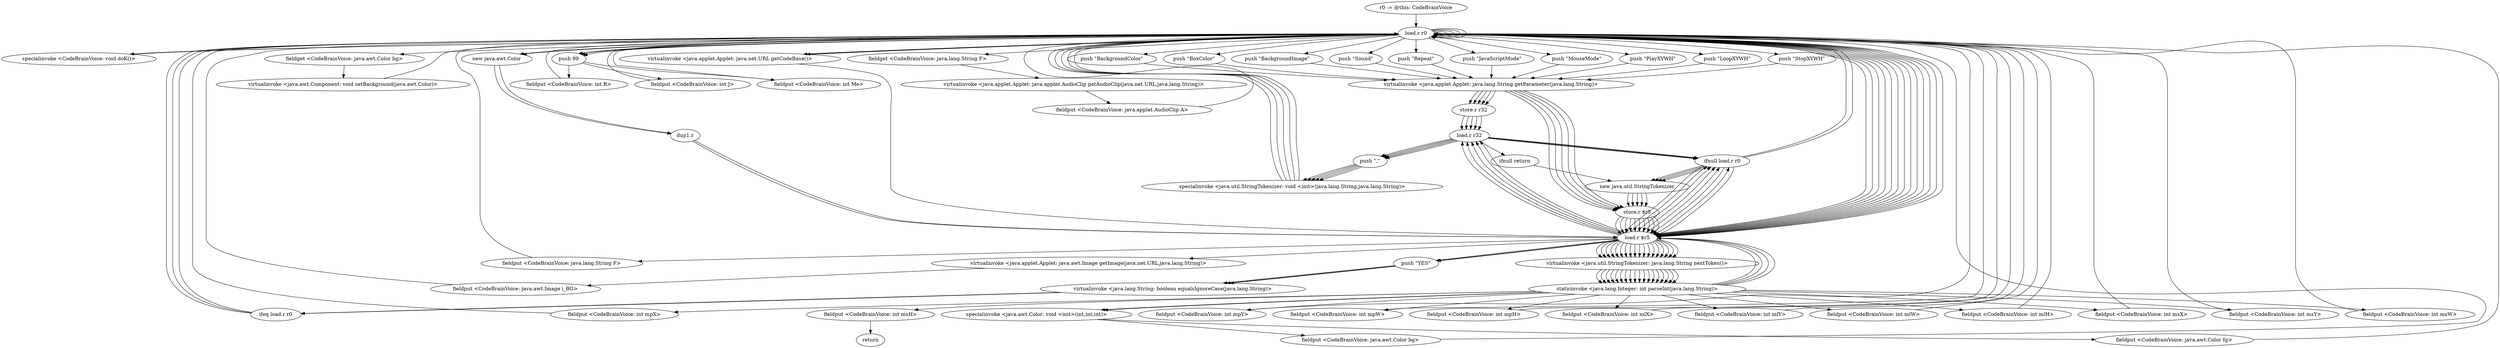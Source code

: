 digraph "" {
    "r0 := @this: CodeBrainVoice"
    "load.r r0"
    "r0 := @this: CodeBrainVoice"->"load.r r0";
    "specialinvoke <CodeBrainVoice: void doK()>"
    "load.r r0"->"specialinvoke <CodeBrainVoice: void doK()>";
    "specialinvoke <CodeBrainVoice: void doK()>"->"load.r r0";
    "push \"BackgroundColor\""
    "load.r r0"->"push \"BackgroundColor\"";
    "virtualinvoke <java.applet.Applet: java.lang.String getParameter(java.lang.String)>"
    "push \"BackgroundColor\""->"virtualinvoke <java.applet.Applet: java.lang.String getParameter(java.lang.String)>";
    "store.r r32"
    "virtualinvoke <java.applet.Applet: java.lang.String getParameter(java.lang.String)>"->"store.r r32";
    "load.r r32"
    "store.r r32"->"load.r r32";
    "ifnull load.r r0"
    "load.r r32"->"ifnull load.r r0";
    "new java.util.StringTokenizer"
    "ifnull load.r r0"->"new java.util.StringTokenizer";
    "store.r $r5"
    "new java.util.StringTokenizer"->"store.r $r5";
    "load.r $r5"
    "store.r $r5"->"load.r $r5";
    "load.r $r5"->"load.r r32";
    "push \",\""
    "load.r r32"->"push \",\"";
    "specialinvoke <java.util.StringTokenizer: void <init>(java.lang.String,java.lang.String)>"
    "push \",\""->"specialinvoke <java.util.StringTokenizer: void <init>(java.lang.String,java.lang.String)>";
    "specialinvoke <java.util.StringTokenizer: void <init>(java.lang.String,java.lang.String)>"->"load.r r0";
    "new java.awt.Color"
    "load.r r0"->"new java.awt.Color";
    "dup1.r"
    "new java.awt.Color"->"dup1.r";
    "dup1.r"->"load.r $r5";
    "virtualinvoke <java.util.StringTokenizer: java.lang.String nextToken()>"
    "load.r $r5"->"virtualinvoke <java.util.StringTokenizer: java.lang.String nextToken()>";
    "staticinvoke <java.lang.Integer: int parseInt(java.lang.String)>"
    "virtualinvoke <java.util.StringTokenizer: java.lang.String nextToken()>"->"staticinvoke <java.lang.Integer: int parseInt(java.lang.String)>";
    "staticinvoke <java.lang.Integer: int parseInt(java.lang.String)>"->"load.r $r5";
    "load.r $r5"->"virtualinvoke <java.util.StringTokenizer: java.lang.String nextToken()>";
    "virtualinvoke <java.util.StringTokenizer: java.lang.String nextToken()>"->"staticinvoke <java.lang.Integer: int parseInt(java.lang.String)>";
    "staticinvoke <java.lang.Integer: int parseInt(java.lang.String)>"->"load.r $r5";
    "load.r $r5"->"virtualinvoke <java.util.StringTokenizer: java.lang.String nextToken()>";
    "virtualinvoke <java.util.StringTokenizer: java.lang.String nextToken()>"->"staticinvoke <java.lang.Integer: int parseInt(java.lang.String)>";
    "specialinvoke <java.awt.Color: void <init>(int,int,int)>"
    "staticinvoke <java.lang.Integer: int parseInt(java.lang.String)>"->"specialinvoke <java.awt.Color: void <init>(int,int,int)>";
    "fieldput <CodeBrainVoice: java.awt.Color bg>"
    "specialinvoke <java.awt.Color: void <init>(int,int,int)>"->"fieldput <CodeBrainVoice: java.awt.Color bg>";
    "fieldput <CodeBrainVoice: java.awt.Color bg>"->"load.r r0";
    "load.r r0"->"load.r r0";
    "fieldget <CodeBrainVoice: java.awt.Color bg>"
    "load.r r0"->"fieldget <CodeBrainVoice: java.awt.Color bg>";
    "virtualinvoke <java.awt.Component: void setBackground(java.awt.Color)>"
    "fieldget <CodeBrainVoice: java.awt.Color bg>"->"virtualinvoke <java.awt.Component: void setBackground(java.awt.Color)>";
    "virtualinvoke <java.awt.Component: void setBackground(java.awt.Color)>"->"load.r r0";
    "push \"BoxColor\""
    "load.r r0"->"push \"BoxColor\"";
    "push \"BoxColor\""->"virtualinvoke <java.applet.Applet: java.lang.String getParameter(java.lang.String)>";
    "virtualinvoke <java.applet.Applet: java.lang.String getParameter(java.lang.String)>"->"store.r r32";
    "store.r r32"->"load.r r32";
    "load.r r32"->"ifnull load.r r0";
    "ifnull load.r r0"->"new java.util.StringTokenizer";
    "new java.util.StringTokenizer"->"store.r $r5";
    "store.r $r5"->"load.r $r5";
    "load.r $r5"->"load.r r32";
    "load.r r32"->"push \",\"";
    "push \",\""->"specialinvoke <java.util.StringTokenizer: void <init>(java.lang.String,java.lang.String)>";
    "specialinvoke <java.util.StringTokenizer: void <init>(java.lang.String,java.lang.String)>"->"load.r r0";
    "load.r r0"->"new java.awt.Color";
    "new java.awt.Color"->"dup1.r";
    "dup1.r"->"load.r $r5";
    "load.r $r5"->"virtualinvoke <java.util.StringTokenizer: java.lang.String nextToken()>";
    "virtualinvoke <java.util.StringTokenizer: java.lang.String nextToken()>"->"staticinvoke <java.lang.Integer: int parseInt(java.lang.String)>";
    "staticinvoke <java.lang.Integer: int parseInt(java.lang.String)>"->"load.r $r5";
    "load.r $r5"->"virtualinvoke <java.util.StringTokenizer: java.lang.String nextToken()>";
    "virtualinvoke <java.util.StringTokenizer: java.lang.String nextToken()>"->"staticinvoke <java.lang.Integer: int parseInt(java.lang.String)>";
    "staticinvoke <java.lang.Integer: int parseInt(java.lang.String)>"->"load.r $r5";
    "load.r $r5"->"virtualinvoke <java.util.StringTokenizer: java.lang.String nextToken()>";
    "virtualinvoke <java.util.StringTokenizer: java.lang.String nextToken()>"->"staticinvoke <java.lang.Integer: int parseInt(java.lang.String)>";
    "staticinvoke <java.lang.Integer: int parseInt(java.lang.String)>"->"specialinvoke <java.awt.Color: void <init>(int,int,int)>";
    "fieldput <CodeBrainVoice: java.awt.Color fg>"
    "specialinvoke <java.awt.Color: void <init>(int,int,int)>"->"fieldput <CodeBrainVoice: java.awt.Color fg>";
    "fieldput <CodeBrainVoice: java.awt.Color fg>"->"load.r r0";
    "push \"BackgroundImage\""
    "load.r r0"->"push \"BackgroundImage\"";
    "push \"BackgroundImage\""->"virtualinvoke <java.applet.Applet: java.lang.String getParameter(java.lang.String)>";
    "virtualinvoke <java.applet.Applet: java.lang.String getParameter(java.lang.String)>"->"store.r $r5";
    "store.r $r5"->"load.r $r5";
    "load.r $r5"->"ifnull load.r r0";
    "ifnull load.r r0"->"load.r r0";
    "load.r r0"->"load.r r0";
    "load.r r0"->"load.r r0";
    "virtualinvoke <java.applet.Applet: java.net.URL getCodeBase()>"
    "load.r r0"->"virtualinvoke <java.applet.Applet: java.net.URL getCodeBase()>";
    "virtualinvoke <java.applet.Applet: java.net.URL getCodeBase()>"->"load.r $r5";
    "virtualinvoke <java.applet.Applet: java.awt.Image getImage(java.net.URL,java.lang.String)>"
    "load.r $r5"->"virtualinvoke <java.applet.Applet: java.awt.Image getImage(java.net.URL,java.lang.String)>";
    "fieldput <CodeBrainVoice: java.awt.Image i_BG>"
    "virtualinvoke <java.applet.Applet: java.awt.Image getImage(java.net.URL,java.lang.String)>"->"fieldput <CodeBrainVoice: java.awt.Image i_BG>";
    "fieldput <CodeBrainVoice: java.awt.Image i_BG>"->"load.r r0";
    "push \"Sound\""
    "load.r r0"->"push \"Sound\"";
    "push \"Sound\""->"virtualinvoke <java.applet.Applet: java.lang.String getParameter(java.lang.String)>";
    "virtualinvoke <java.applet.Applet: java.lang.String getParameter(java.lang.String)>"->"store.r $r5";
    "store.r $r5"->"load.r $r5";
    "load.r $r5"->"ifnull load.r r0";
    "ifnull load.r r0"->"load.r r0";
    "load.r r0"->"load.r $r5";
    "fieldput <CodeBrainVoice: java.lang.String F>"
    "load.r $r5"->"fieldput <CodeBrainVoice: java.lang.String F>";
    "fieldput <CodeBrainVoice: java.lang.String F>"->"load.r r0";
    "load.r r0"->"load.r r0";
    "load.r r0"->"load.r r0";
    "load.r r0"->"virtualinvoke <java.applet.Applet: java.net.URL getCodeBase()>";
    "virtualinvoke <java.applet.Applet: java.net.URL getCodeBase()>"->"load.r r0";
    "fieldget <CodeBrainVoice: java.lang.String F>"
    "load.r r0"->"fieldget <CodeBrainVoice: java.lang.String F>";
    "virtualinvoke <java.applet.Applet: java.applet.AudioClip getAudioClip(java.net.URL,java.lang.String)>"
    "fieldget <CodeBrainVoice: java.lang.String F>"->"virtualinvoke <java.applet.Applet: java.applet.AudioClip getAudioClip(java.net.URL,java.lang.String)>";
    "fieldput <CodeBrainVoice: java.applet.AudioClip A>"
    "virtualinvoke <java.applet.Applet: java.applet.AudioClip getAudioClip(java.net.URL,java.lang.String)>"->"fieldput <CodeBrainVoice: java.applet.AudioClip A>";
    "fieldput <CodeBrainVoice: java.applet.AudioClip A>"->"load.r r0";
    "push \"Repeat\""
    "load.r r0"->"push \"Repeat\"";
    "push \"Repeat\""->"virtualinvoke <java.applet.Applet: java.lang.String getParameter(java.lang.String)>";
    "virtualinvoke <java.applet.Applet: java.lang.String getParameter(java.lang.String)>"->"store.r $r5";
    "store.r $r5"->"load.r $r5";
    "load.r $r5"->"ifnull load.r r0";
    "ifnull load.r r0"->"load.r $r5";
    "push \"YES\""
    "load.r $r5"->"push \"YES\"";
    "virtualinvoke <java.lang.String: boolean equalsIgnoreCase(java.lang.String)>"
    "push \"YES\""->"virtualinvoke <java.lang.String: boolean equalsIgnoreCase(java.lang.String)>";
    "ifeq load.r r0"
    "virtualinvoke <java.lang.String: boolean equalsIgnoreCase(java.lang.String)>"->"ifeq load.r r0";
    "ifeq load.r r0"->"load.r r0";
    "push 99"
    "load.r r0"->"push 99";
    "fieldput <CodeBrainVoice: int R>"
    "push 99"->"fieldput <CodeBrainVoice: int R>";
    "fieldput <CodeBrainVoice: int R>"->"load.r r0";
    "push \"JavaScriptMode\""
    "load.r r0"->"push \"JavaScriptMode\"";
    "push \"JavaScriptMode\""->"virtualinvoke <java.applet.Applet: java.lang.String getParameter(java.lang.String)>";
    "virtualinvoke <java.applet.Applet: java.lang.String getParameter(java.lang.String)>"->"store.r $r5";
    "store.r $r5"->"load.r $r5";
    "load.r $r5"->"ifnull load.r r0";
    "ifnull load.r r0"->"load.r $r5";
    "load.r $r5"->"push \"YES\"";
    "push \"YES\""->"virtualinvoke <java.lang.String: boolean equalsIgnoreCase(java.lang.String)>";
    "virtualinvoke <java.lang.String: boolean equalsIgnoreCase(java.lang.String)>"->"ifeq load.r r0";
    "ifeq load.r r0"->"load.r r0";
    "load.r r0"->"push 99";
    "fieldput <CodeBrainVoice: int J>"
    "push 99"->"fieldput <CodeBrainVoice: int J>";
    "fieldput <CodeBrainVoice: int J>"->"load.r r0";
    "push \"MouseMode\""
    "load.r r0"->"push \"MouseMode\"";
    "push \"MouseMode\""->"virtualinvoke <java.applet.Applet: java.lang.String getParameter(java.lang.String)>";
    "virtualinvoke <java.applet.Applet: java.lang.String getParameter(java.lang.String)>"->"store.r $r5";
    "store.r $r5"->"load.r $r5";
    "load.r $r5"->"ifnull load.r r0";
    "ifnull load.r r0"->"load.r $r5";
    "load.r $r5"->"push \"YES\"";
    "push \"YES\""->"virtualinvoke <java.lang.String: boolean equalsIgnoreCase(java.lang.String)>";
    "virtualinvoke <java.lang.String: boolean equalsIgnoreCase(java.lang.String)>"->"ifeq load.r r0";
    "ifeq load.r r0"->"load.r r0";
    "load.r r0"->"push 99";
    "fieldput <CodeBrainVoice: int Me>"
    "push 99"->"fieldput <CodeBrainVoice: int Me>";
    "fieldput <CodeBrainVoice: int Me>"->"load.r r0";
    "push \"PlayXYWH\""
    "load.r r0"->"push \"PlayXYWH\"";
    "push \"PlayXYWH\""->"virtualinvoke <java.applet.Applet: java.lang.String getParameter(java.lang.String)>";
    "virtualinvoke <java.applet.Applet: java.lang.String getParameter(java.lang.String)>"->"store.r r32";
    "store.r r32"->"load.r r32";
    "load.r r32"->"ifnull load.r r0";
    "ifnull load.r r0"->"new java.util.StringTokenizer";
    "new java.util.StringTokenizer"->"store.r $r5";
    "store.r $r5"->"load.r $r5";
    "load.r $r5"->"load.r r32";
    "load.r r32"->"push \",\"";
    "push \",\""->"specialinvoke <java.util.StringTokenizer: void <init>(java.lang.String,java.lang.String)>";
    "specialinvoke <java.util.StringTokenizer: void <init>(java.lang.String,java.lang.String)>"->"load.r r0";
    "load.r r0"->"load.r $r5";
    "load.r $r5"->"virtualinvoke <java.util.StringTokenizer: java.lang.String nextToken()>";
    "virtualinvoke <java.util.StringTokenizer: java.lang.String nextToken()>"->"staticinvoke <java.lang.Integer: int parseInt(java.lang.String)>";
    "fieldput <CodeBrainVoice: int mpX>"
    "staticinvoke <java.lang.Integer: int parseInt(java.lang.String)>"->"fieldput <CodeBrainVoice: int mpX>";
    "fieldput <CodeBrainVoice: int mpX>"->"load.r r0";
    "load.r r0"->"load.r $r5";
    "load.r $r5"->"virtualinvoke <java.util.StringTokenizer: java.lang.String nextToken()>";
    "virtualinvoke <java.util.StringTokenizer: java.lang.String nextToken()>"->"staticinvoke <java.lang.Integer: int parseInt(java.lang.String)>";
    "fieldput <CodeBrainVoice: int mpY>"
    "staticinvoke <java.lang.Integer: int parseInt(java.lang.String)>"->"fieldput <CodeBrainVoice: int mpY>";
    "fieldput <CodeBrainVoice: int mpY>"->"load.r r0";
    "load.r r0"->"load.r $r5";
    "load.r $r5"->"virtualinvoke <java.util.StringTokenizer: java.lang.String nextToken()>";
    "virtualinvoke <java.util.StringTokenizer: java.lang.String nextToken()>"->"staticinvoke <java.lang.Integer: int parseInt(java.lang.String)>";
    "fieldput <CodeBrainVoice: int mpW>"
    "staticinvoke <java.lang.Integer: int parseInt(java.lang.String)>"->"fieldput <CodeBrainVoice: int mpW>";
    "fieldput <CodeBrainVoice: int mpW>"->"load.r r0";
    "load.r r0"->"load.r $r5";
    "load.r $r5"->"virtualinvoke <java.util.StringTokenizer: java.lang.String nextToken()>";
    "virtualinvoke <java.util.StringTokenizer: java.lang.String nextToken()>"->"staticinvoke <java.lang.Integer: int parseInt(java.lang.String)>";
    "fieldput <CodeBrainVoice: int mpH>"
    "staticinvoke <java.lang.Integer: int parseInt(java.lang.String)>"->"fieldput <CodeBrainVoice: int mpH>";
    "fieldput <CodeBrainVoice: int mpH>"->"load.r r0";
    "push \"LoopXYWH\""
    "load.r r0"->"push \"LoopXYWH\"";
    "push \"LoopXYWH\""->"virtualinvoke <java.applet.Applet: java.lang.String getParameter(java.lang.String)>";
    "virtualinvoke <java.applet.Applet: java.lang.String getParameter(java.lang.String)>"->"store.r r32";
    "store.r r32"->"load.r r32";
    "load.r r32"->"ifnull load.r r0";
    "ifnull load.r r0"->"new java.util.StringTokenizer";
    "new java.util.StringTokenizer"->"store.r $r5";
    "store.r $r5"->"load.r $r5";
    "load.r $r5"->"load.r r32";
    "load.r r32"->"push \",\"";
    "push \",\""->"specialinvoke <java.util.StringTokenizer: void <init>(java.lang.String,java.lang.String)>";
    "specialinvoke <java.util.StringTokenizer: void <init>(java.lang.String,java.lang.String)>"->"load.r r0";
    "load.r r0"->"load.r $r5";
    "load.r $r5"->"virtualinvoke <java.util.StringTokenizer: java.lang.String nextToken()>";
    "virtualinvoke <java.util.StringTokenizer: java.lang.String nextToken()>"->"staticinvoke <java.lang.Integer: int parseInt(java.lang.String)>";
    "fieldput <CodeBrainVoice: int mlX>"
    "staticinvoke <java.lang.Integer: int parseInt(java.lang.String)>"->"fieldput <CodeBrainVoice: int mlX>";
    "fieldput <CodeBrainVoice: int mlX>"->"load.r r0";
    "load.r r0"->"load.r $r5";
    "load.r $r5"->"virtualinvoke <java.util.StringTokenizer: java.lang.String nextToken()>";
    "virtualinvoke <java.util.StringTokenizer: java.lang.String nextToken()>"->"staticinvoke <java.lang.Integer: int parseInt(java.lang.String)>";
    "fieldput <CodeBrainVoice: int mlY>"
    "staticinvoke <java.lang.Integer: int parseInt(java.lang.String)>"->"fieldput <CodeBrainVoice: int mlY>";
    "fieldput <CodeBrainVoice: int mlY>"->"load.r r0";
    "load.r r0"->"load.r $r5";
    "load.r $r5"->"virtualinvoke <java.util.StringTokenizer: java.lang.String nextToken()>";
    "virtualinvoke <java.util.StringTokenizer: java.lang.String nextToken()>"->"staticinvoke <java.lang.Integer: int parseInt(java.lang.String)>";
    "fieldput <CodeBrainVoice: int mlW>"
    "staticinvoke <java.lang.Integer: int parseInt(java.lang.String)>"->"fieldput <CodeBrainVoice: int mlW>";
    "fieldput <CodeBrainVoice: int mlW>"->"load.r r0";
    "load.r r0"->"load.r $r5";
    "load.r $r5"->"virtualinvoke <java.util.StringTokenizer: java.lang.String nextToken()>";
    "virtualinvoke <java.util.StringTokenizer: java.lang.String nextToken()>"->"staticinvoke <java.lang.Integer: int parseInt(java.lang.String)>";
    "fieldput <CodeBrainVoice: int mlH>"
    "staticinvoke <java.lang.Integer: int parseInt(java.lang.String)>"->"fieldput <CodeBrainVoice: int mlH>";
    "fieldput <CodeBrainVoice: int mlH>"->"load.r r0";
    "push \"StopXYWH\""
    "load.r r0"->"push \"StopXYWH\"";
    "push \"StopXYWH\""->"virtualinvoke <java.applet.Applet: java.lang.String getParameter(java.lang.String)>";
    "virtualinvoke <java.applet.Applet: java.lang.String getParameter(java.lang.String)>"->"store.r r32";
    "store.r r32"->"load.r r32";
    "ifnull return"
    "load.r r32"->"ifnull return";
    "ifnull return"->"new java.util.StringTokenizer";
    "new java.util.StringTokenizer"->"store.r $r5";
    "store.r $r5"->"load.r $r5";
    "load.r $r5"->"load.r r32";
    "load.r r32"->"push \",\"";
    "push \",\""->"specialinvoke <java.util.StringTokenizer: void <init>(java.lang.String,java.lang.String)>";
    "specialinvoke <java.util.StringTokenizer: void <init>(java.lang.String,java.lang.String)>"->"load.r r0";
    "load.r r0"->"load.r $r5";
    "load.r $r5"->"virtualinvoke <java.util.StringTokenizer: java.lang.String nextToken()>";
    "virtualinvoke <java.util.StringTokenizer: java.lang.String nextToken()>"->"staticinvoke <java.lang.Integer: int parseInt(java.lang.String)>";
    "fieldput <CodeBrainVoice: int msX>"
    "staticinvoke <java.lang.Integer: int parseInt(java.lang.String)>"->"fieldput <CodeBrainVoice: int msX>";
    "fieldput <CodeBrainVoice: int msX>"->"load.r r0";
    "load.r r0"->"load.r $r5";
    "load.r $r5"->"virtualinvoke <java.util.StringTokenizer: java.lang.String nextToken()>";
    "virtualinvoke <java.util.StringTokenizer: java.lang.String nextToken()>"->"staticinvoke <java.lang.Integer: int parseInt(java.lang.String)>";
    "fieldput <CodeBrainVoice: int msY>"
    "staticinvoke <java.lang.Integer: int parseInt(java.lang.String)>"->"fieldput <CodeBrainVoice: int msY>";
    "fieldput <CodeBrainVoice: int msY>"->"load.r r0";
    "load.r r0"->"load.r $r5";
    "load.r $r5"->"virtualinvoke <java.util.StringTokenizer: java.lang.String nextToken()>";
    "virtualinvoke <java.util.StringTokenizer: java.lang.String nextToken()>"->"staticinvoke <java.lang.Integer: int parseInt(java.lang.String)>";
    "fieldput <CodeBrainVoice: int msW>"
    "staticinvoke <java.lang.Integer: int parseInt(java.lang.String)>"->"fieldput <CodeBrainVoice: int msW>";
    "fieldput <CodeBrainVoice: int msW>"->"load.r r0";
    "load.r r0"->"load.r $r5";
    "load.r $r5"->"virtualinvoke <java.util.StringTokenizer: java.lang.String nextToken()>";
    "virtualinvoke <java.util.StringTokenizer: java.lang.String nextToken()>"->"staticinvoke <java.lang.Integer: int parseInt(java.lang.String)>";
    "fieldput <CodeBrainVoice: int msH>"
    "staticinvoke <java.lang.Integer: int parseInt(java.lang.String)>"->"fieldput <CodeBrainVoice: int msH>";
    "return"
    "fieldput <CodeBrainVoice: int msH>"->"return";
}
